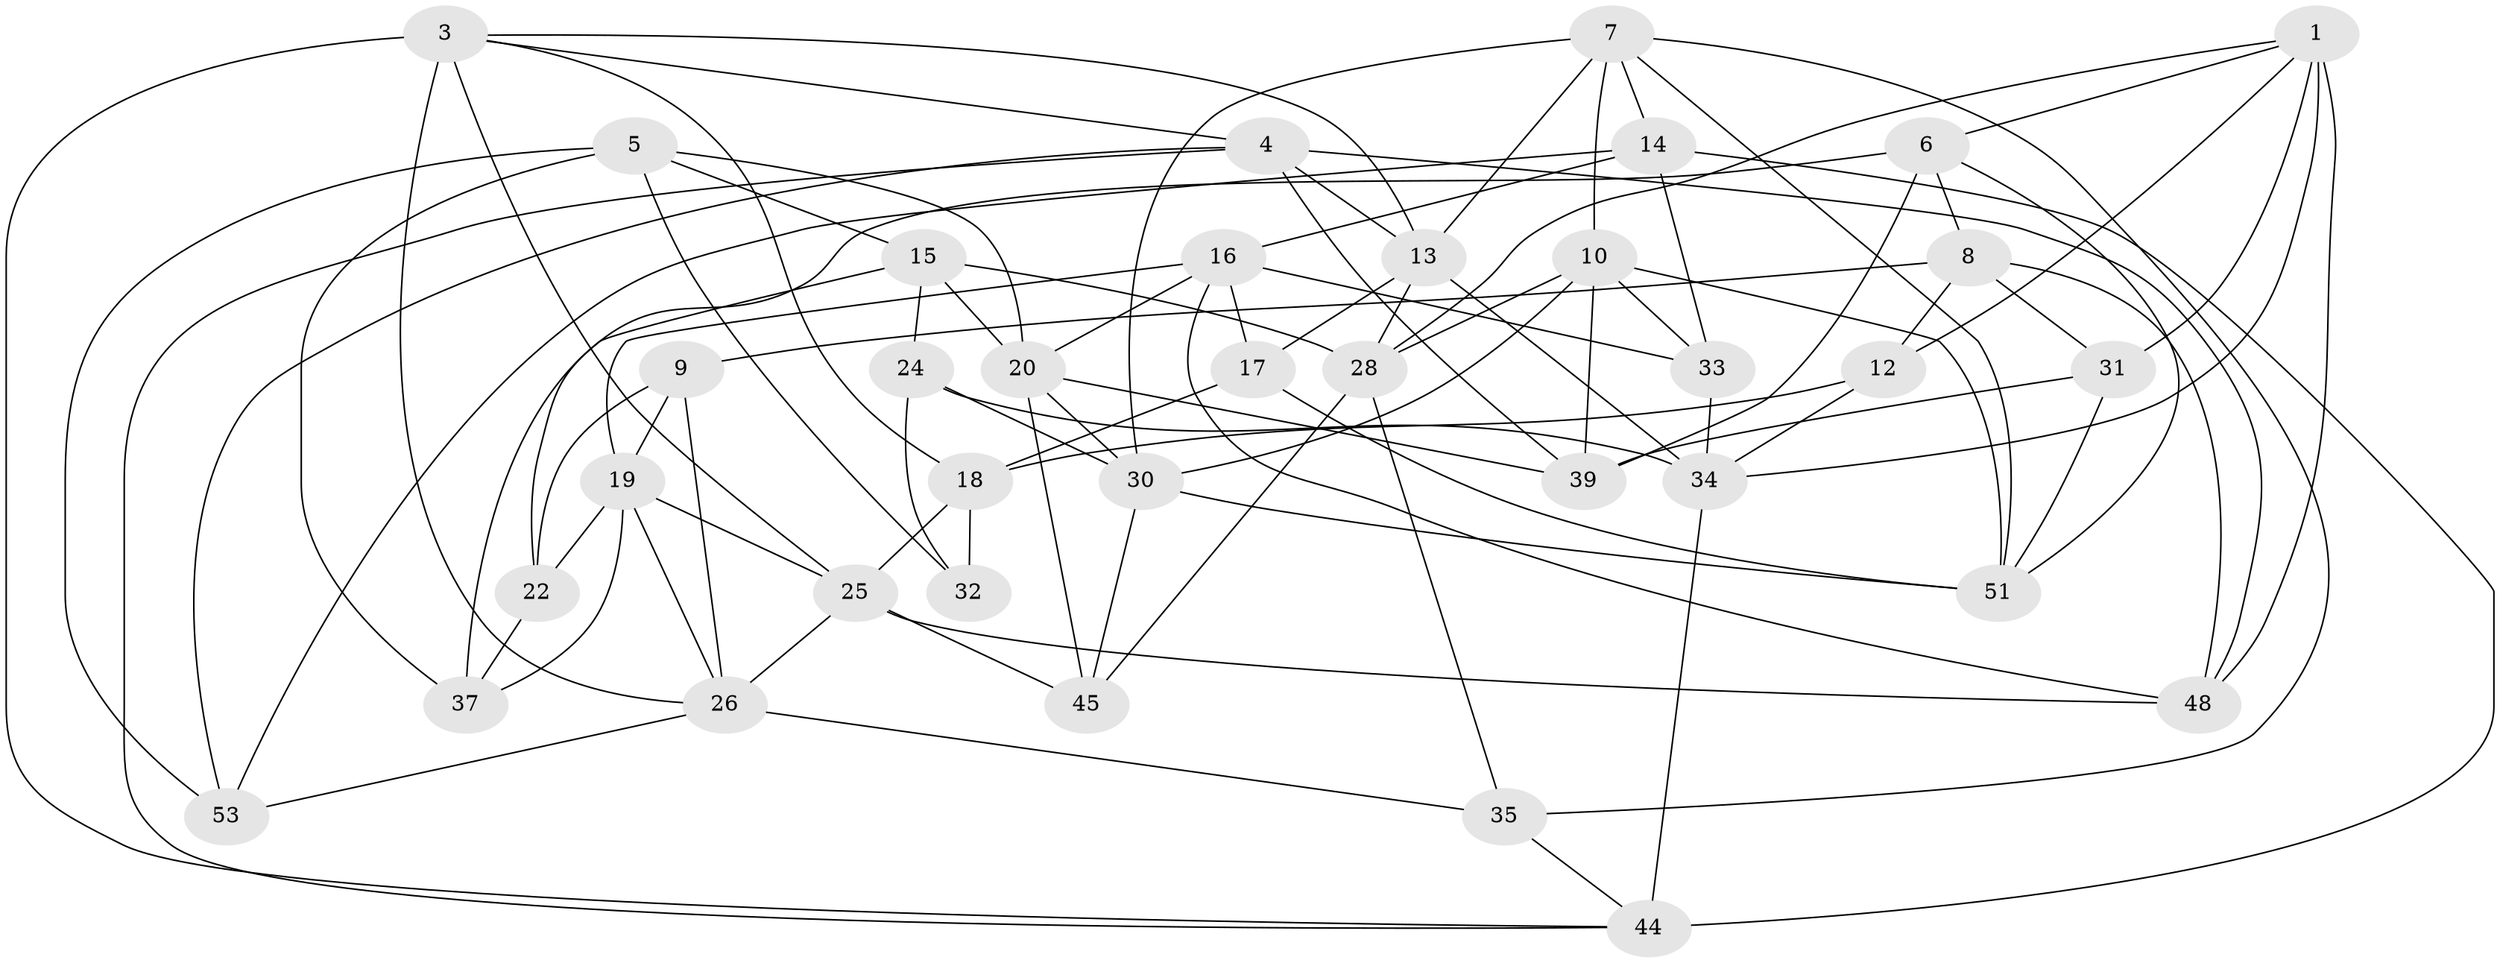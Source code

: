 // original degree distribution, {4: 1.0}
// Generated by graph-tools (version 1.1) at 2025/11/02/27/25 16:11:43]
// undirected, 36 vertices, 91 edges
graph export_dot {
graph [start="1"]
  node [color=gray90,style=filled];
  1 [super="+2"];
  3 [super="+36"];
  4 [super="+11"];
  5 [super="+59"];
  6 [super="+23"];
  7 [super="+58"];
  8 [super="+42"];
  9;
  10 [super="+29"];
  12;
  13 [super="+56"];
  14 [super="+55"];
  15 [super="+27"];
  16 [super="+21"];
  17;
  18 [super="+40"];
  19 [super="+60"];
  20 [super="+52"];
  22;
  24;
  25 [super="+54"];
  26 [super="+47"];
  28 [super="+38"];
  30 [super="+50"];
  31;
  32;
  33;
  34 [super="+41"];
  35;
  37;
  39 [super="+43"];
  44 [super="+46"];
  45;
  48 [super="+49"];
  51 [super="+57"];
  53;
  1 -- 48;
  1 -- 12;
  1 -- 28;
  1 -- 34;
  1 -- 6;
  1 -- 31;
  3 -- 25;
  3 -- 4;
  3 -- 44;
  3 -- 13;
  3 -- 26;
  3 -- 18;
  4 -- 39;
  4 -- 48;
  4 -- 53;
  4 -- 44;
  4 -- 13;
  5 -- 32;
  5 -- 53;
  5 -- 37;
  5 -- 15 [weight=2];
  5 -- 20;
  6 -- 22;
  6 -- 8;
  6 -- 39 [weight=2];
  6 -- 51;
  7 -- 30;
  7 -- 10;
  7 -- 35;
  7 -- 13;
  7 -- 14;
  7 -- 51;
  8 -- 31;
  8 -- 48 [weight=2];
  8 -- 9;
  8 -- 12;
  9 -- 19;
  9 -- 26;
  9 -- 22;
  10 -- 30;
  10 -- 39;
  10 -- 28;
  10 -- 33;
  10 -- 51;
  12 -- 34;
  12 -- 18;
  13 -- 17;
  13 -- 34;
  13 -- 28;
  14 -- 44 [weight=2];
  14 -- 16;
  14 -- 53;
  14 -- 33;
  15 -- 20;
  15 -- 24;
  15 -- 37;
  15 -- 28;
  16 -- 33;
  16 -- 17;
  16 -- 48;
  16 -- 20;
  16 -- 19;
  17 -- 51;
  17 -- 18;
  18 -- 32 [weight=2];
  18 -- 25;
  19 -- 37;
  19 -- 25;
  19 -- 26;
  19 -- 22;
  20 -- 45;
  20 -- 39;
  20 -- 30;
  22 -- 37;
  24 -- 34;
  24 -- 32;
  24 -- 30;
  25 -- 48;
  25 -- 45;
  25 -- 26;
  26 -- 35;
  26 -- 53;
  28 -- 35;
  28 -- 45;
  30 -- 45;
  30 -- 51;
  31 -- 39;
  31 -- 51;
  33 -- 34;
  34 -- 44;
  35 -- 44;
}
